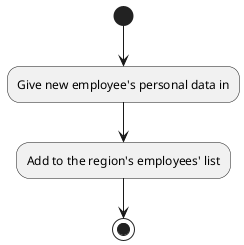 @startuml hireNewEmployee

(*) --> Give new employee's personal data in
    --> Add to the region's employees' list
    --> (*)

@enduml